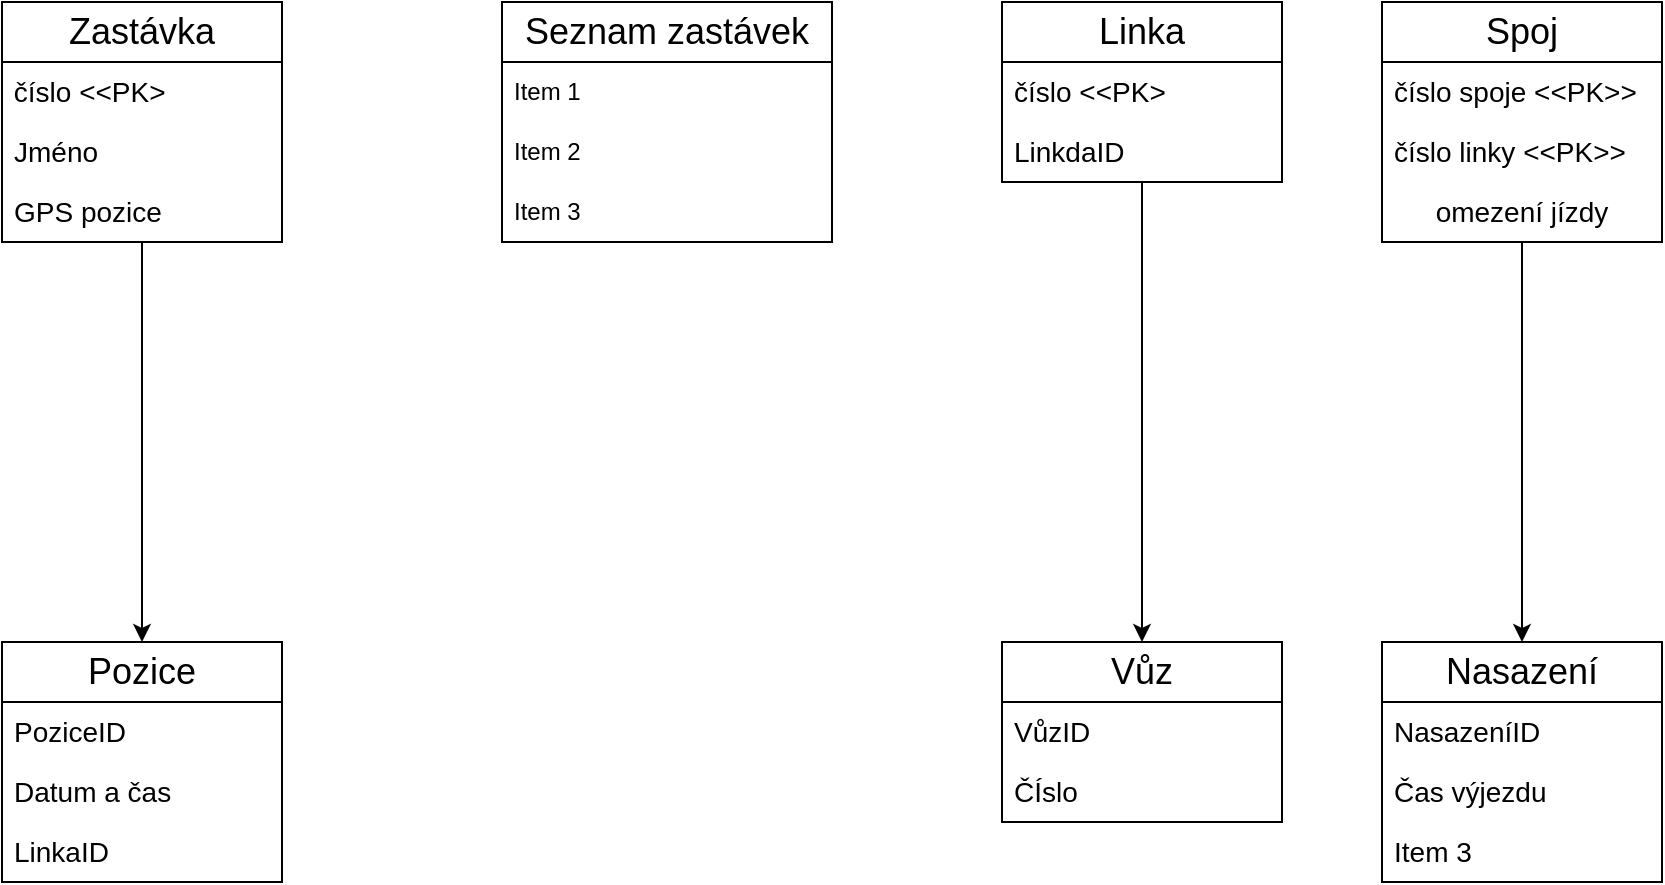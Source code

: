 <mxfile version="22.0.8" type="github">
  <diagram name="Page-1" id="-bD9WmfOeyug8CpIs4vH">
    <mxGraphModel dx="1434" dy="760" grid="1" gridSize="10" guides="1" tooltips="1" connect="1" arrows="1" fold="1" page="1" pageScale="1" pageWidth="850" pageHeight="1100" background="#ffffff" math="0" shadow="0">
      <root>
        <mxCell id="0" />
        <mxCell id="1" parent="0" />
        <mxCell id="CPpi-T0CUva5ExN3Evoc-29" style="edgeStyle=orthogonalEdgeStyle;rounded=0;orthogonalLoop=1;jettySize=auto;html=1;entryX=0.5;entryY=0;entryDx=0;entryDy=0;" parent="1" source="CPpi-T0CUva5ExN3Evoc-3" target="CPpi-T0CUva5ExN3Evoc-19" edge="1">
          <mxGeometry relative="1" as="geometry" />
        </mxCell>
        <mxCell id="CPpi-T0CUva5ExN3Evoc-3" value="&lt;font style=&quot;font-size: 18px;&quot;&gt;Zastávka&lt;/font&gt;" style="swimlane;fontStyle=0;childLayout=stackLayout;horizontal=1;startSize=30;horizontalStack=0;resizeParent=1;resizeParentMax=0;resizeLast=0;collapsible=1;marginBottom=0;whiteSpace=wrap;html=1;" parent="1" vertex="1">
          <mxGeometry x="10" y="40" width="140" height="120" as="geometry" />
        </mxCell>
        <mxCell id="J_cl9QAVBTpifiWZS7fb-1" value="&lt;font style=&quot;font-size: 14px;&quot;&gt;&amp;nbsp;číslo &amp;lt;&amp;lt;PK&amp;gt;&lt;/font&gt;" style="text;html=1;strokeColor=none;fillColor=none;align=left;verticalAlign=middle;whiteSpace=wrap;rounded=0;" vertex="1" parent="CPpi-T0CUva5ExN3Evoc-3">
          <mxGeometry y="30" width="140" height="30" as="geometry" />
        </mxCell>
        <mxCell id="CPpi-T0CUva5ExN3Evoc-5" value="&lt;font style=&quot;font-size: 14px;&quot;&gt;Jméno&lt;/font&gt;" style="text;strokeColor=none;fillColor=none;align=left;verticalAlign=middle;spacingLeft=4;spacingRight=4;overflow=hidden;points=[[0,0.5],[1,0.5]];portConstraint=eastwest;rotatable=0;whiteSpace=wrap;html=1;" parent="CPpi-T0CUva5ExN3Evoc-3" vertex="1">
          <mxGeometry y="60" width="140" height="30" as="geometry" />
        </mxCell>
        <mxCell id="CPpi-T0CUva5ExN3Evoc-6" value="&lt;font style=&quot;font-size: 14px;&quot;&gt;GPS pozice&lt;/font&gt;" style="text;strokeColor=none;fillColor=none;align=left;verticalAlign=middle;spacingLeft=4;spacingRight=4;overflow=hidden;points=[[0,0.5],[1,0.5]];portConstraint=eastwest;rotatable=0;whiteSpace=wrap;html=1;" parent="CPpi-T0CUva5ExN3Evoc-3" vertex="1">
          <mxGeometry y="90" width="140" height="30" as="geometry" />
        </mxCell>
        <mxCell id="CPpi-T0CUva5ExN3Evoc-30" style="edgeStyle=orthogonalEdgeStyle;rounded=0;orthogonalLoop=1;jettySize=auto;html=1;" parent="1" source="CPpi-T0CUva5ExN3Evoc-7" target="CPpi-T0CUva5ExN3Evoc-24" edge="1">
          <mxGeometry relative="1" as="geometry" />
        </mxCell>
        <mxCell id="CPpi-T0CUva5ExN3Evoc-7" value="&lt;font style=&quot;font-size: 18px;&quot;&gt;Linka&lt;/font&gt;" style="swimlane;fontStyle=0;childLayout=stackLayout;horizontal=1;startSize=30;horizontalStack=0;resizeParent=1;resizeParentMax=0;resizeLast=0;collapsible=1;marginBottom=0;whiteSpace=wrap;html=1;" parent="1" vertex="1">
          <mxGeometry x="510" y="40" width="140" height="90" as="geometry">
            <mxRectangle x="355" y="40" width="60" height="30" as="alternateBounds" />
          </mxGeometry>
        </mxCell>
        <mxCell id="CPpi-T0CUva5ExN3Evoc-9" value="&lt;font style=&quot;font-size: 14px;&quot;&gt;číslo &amp;lt;&amp;lt;PK&amp;gt;&lt;br&gt;&lt;/font&gt;" style="text;strokeColor=none;fillColor=none;align=left;verticalAlign=middle;spacingLeft=4;spacingRight=4;overflow=hidden;points=[[0,0.5],[1,0.5]];portConstraint=eastwest;rotatable=0;whiteSpace=wrap;html=1;" parent="CPpi-T0CUva5ExN3Evoc-7" vertex="1">
          <mxGeometry y="30" width="140" height="30" as="geometry" />
        </mxCell>
        <mxCell id="CPpi-T0CUva5ExN3Evoc-8" value="&lt;font style=&quot;font-size: 14px;&quot;&gt;LinkdaID&lt;/font&gt;" style="text;strokeColor=none;fillColor=none;align=left;verticalAlign=middle;spacingLeft=4;spacingRight=4;overflow=hidden;points=[[0,0.5],[1,0.5]];portConstraint=eastwest;rotatable=0;whiteSpace=wrap;html=1;" parent="CPpi-T0CUva5ExN3Evoc-7" vertex="1">
          <mxGeometry y="60" width="140" height="30" as="geometry" />
        </mxCell>
        <mxCell id="CPpi-T0CUva5ExN3Evoc-31" style="edgeStyle=orthogonalEdgeStyle;rounded=0;orthogonalLoop=1;jettySize=auto;html=1;entryX=0.5;entryY=0;entryDx=0;entryDy=0;" parent="1" source="CPpi-T0CUva5ExN3Evoc-11" target="CPpi-T0CUva5ExN3Evoc-15" edge="1">
          <mxGeometry relative="1" as="geometry" />
        </mxCell>
        <mxCell id="CPpi-T0CUva5ExN3Evoc-11" value="&lt;font style=&quot;font-size: 18px;&quot;&gt;Spoj&lt;/font&gt;" style="swimlane;fontStyle=0;childLayout=stackLayout;horizontal=1;startSize=30;horizontalStack=0;resizeParent=1;resizeParentMax=0;resizeLast=0;collapsible=1;marginBottom=0;whiteSpace=wrap;html=1;" parent="1" vertex="1">
          <mxGeometry x="700" y="40" width="140" height="120" as="geometry" />
        </mxCell>
        <mxCell id="CPpi-T0CUva5ExN3Evoc-13" value="&lt;font style=&quot;font-size: 14px;&quot;&gt;číslo spoje &amp;lt;&amp;lt;PK&amp;gt;&amp;gt;&lt;/font&gt;" style="text;strokeColor=none;fillColor=none;align=left;verticalAlign=middle;spacingLeft=4;spacingRight=4;overflow=hidden;points=[[0,0.5],[1,0.5]];portConstraint=eastwest;rotatable=0;whiteSpace=wrap;html=1;" parent="CPpi-T0CUva5ExN3Evoc-11" vertex="1">
          <mxGeometry y="30" width="140" height="30" as="geometry" />
        </mxCell>
        <mxCell id="CPpi-T0CUva5ExN3Evoc-14" value="&lt;font style=&quot;font-size: 14px;&quot;&gt;číslo linky &amp;lt;&amp;lt;PK&amp;gt;&amp;gt;&lt;/font&gt;" style="text;strokeColor=none;fillColor=none;align=left;verticalAlign=middle;spacingLeft=4;spacingRight=4;overflow=hidden;points=[[0,0.5],[1,0.5]];portConstraint=eastwest;rotatable=0;whiteSpace=wrap;html=1;" parent="CPpi-T0CUva5ExN3Evoc-11" vertex="1">
          <mxGeometry y="60" width="140" height="30" as="geometry" />
        </mxCell>
        <mxCell id="J_cl9QAVBTpifiWZS7fb-6" value="&lt;font style=&quot;font-size: 14px;&quot;&gt;omezení jízdy&lt;/font&gt;" style="text;html=1;strokeColor=none;fillColor=none;align=center;verticalAlign=middle;whiteSpace=wrap;rounded=0;" vertex="1" parent="CPpi-T0CUva5ExN3Evoc-11">
          <mxGeometry y="90" width="140" height="30" as="geometry" />
        </mxCell>
        <mxCell id="CPpi-T0CUva5ExN3Evoc-15" value="&lt;font style=&quot;font-size: 18px;&quot;&gt;Nasazení&lt;/font&gt;" style="swimlane;fontStyle=0;childLayout=stackLayout;horizontal=1;startSize=30;horizontalStack=0;resizeParent=1;resizeParentMax=0;resizeLast=0;collapsible=1;marginBottom=0;whiteSpace=wrap;html=1;" parent="1" vertex="1">
          <mxGeometry x="700" y="360" width="140" height="120" as="geometry" />
        </mxCell>
        <mxCell id="CPpi-T0CUva5ExN3Evoc-16" value="&lt;font style=&quot;font-size: 14px;&quot;&gt;NasazeníID&lt;/font&gt;" style="text;strokeColor=none;fillColor=none;align=left;verticalAlign=middle;spacingLeft=4;spacingRight=4;overflow=hidden;points=[[0,0.5],[1,0.5]];portConstraint=eastwest;rotatable=0;whiteSpace=wrap;html=1;" parent="CPpi-T0CUva5ExN3Evoc-15" vertex="1">
          <mxGeometry y="30" width="140" height="30" as="geometry" />
        </mxCell>
        <mxCell id="CPpi-T0CUva5ExN3Evoc-17" value="&lt;font style=&quot;font-size: 14px;&quot;&gt;Čas výjezdu&lt;/font&gt;" style="text;strokeColor=none;fillColor=none;align=left;verticalAlign=middle;spacingLeft=4;spacingRight=4;overflow=hidden;points=[[0,0.5],[1,0.5]];portConstraint=eastwest;rotatable=0;whiteSpace=wrap;html=1;" parent="CPpi-T0CUva5ExN3Evoc-15" vertex="1">
          <mxGeometry y="60" width="140" height="30" as="geometry" />
        </mxCell>
        <mxCell id="CPpi-T0CUva5ExN3Evoc-18" value="&lt;font style=&quot;font-size: 14px;&quot;&gt;Item 3&lt;/font&gt;" style="text;strokeColor=none;fillColor=none;align=left;verticalAlign=middle;spacingLeft=4;spacingRight=4;overflow=hidden;points=[[0,0.5],[1,0.5]];portConstraint=eastwest;rotatable=0;whiteSpace=wrap;html=1;" parent="CPpi-T0CUva5ExN3Evoc-15" vertex="1">
          <mxGeometry y="90" width="140" height="30" as="geometry" />
        </mxCell>
        <mxCell id="CPpi-T0CUva5ExN3Evoc-19" value="&lt;font style=&quot;font-size: 18px;&quot;&gt;Pozice&lt;/font&gt;" style="swimlane;fontStyle=0;childLayout=stackLayout;horizontal=1;startSize=30;horizontalStack=0;resizeParent=1;resizeParentMax=0;resizeLast=0;collapsible=1;marginBottom=0;whiteSpace=wrap;html=1;" parent="1" vertex="1">
          <mxGeometry x="10" y="360" width="140" height="120" as="geometry" />
        </mxCell>
        <mxCell id="CPpi-T0CUva5ExN3Evoc-20" value="&lt;font style=&quot;font-size: 14px;&quot;&gt;PoziceID&lt;/font&gt;" style="text;strokeColor=none;fillColor=none;align=left;verticalAlign=middle;spacingLeft=4;spacingRight=4;overflow=hidden;points=[[0,0.5],[1,0.5]];portConstraint=eastwest;rotatable=0;whiteSpace=wrap;html=1;" parent="CPpi-T0CUva5ExN3Evoc-19" vertex="1">
          <mxGeometry y="30" width="140" height="30" as="geometry" />
        </mxCell>
        <mxCell id="CPpi-T0CUva5ExN3Evoc-21" value="&lt;font style=&quot;font-size: 14px;&quot;&gt;Datum a čas&lt;/font&gt;" style="text;strokeColor=none;fillColor=none;align=left;verticalAlign=middle;spacingLeft=4;spacingRight=4;overflow=hidden;points=[[0,0.5],[1,0.5]];portConstraint=eastwest;rotatable=0;whiteSpace=wrap;html=1;" parent="CPpi-T0CUva5ExN3Evoc-19" vertex="1">
          <mxGeometry y="60" width="140" height="30" as="geometry" />
        </mxCell>
        <mxCell id="CPpi-T0CUva5ExN3Evoc-22" value="&lt;font style=&quot;font-size: 14px;&quot;&gt;LinkaID&lt;/font&gt;" style="text;strokeColor=none;fillColor=none;align=left;verticalAlign=middle;spacingLeft=4;spacingRight=4;overflow=hidden;points=[[0,0.5],[1,0.5]];portConstraint=eastwest;rotatable=0;whiteSpace=wrap;html=1;" parent="CPpi-T0CUva5ExN3Evoc-19" vertex="1">
          <mxGeometry y="90" width="140" height="30" as="geometry" />
        </mxCell>
        <mxCell id="CPpi-T0CUva5ExN3Evoc-24" value="&lt;font style=&quot;font-size: 18px;&quot;&gt;Vůz&lt;/font&gt;" style="swimlane;fontStyle=0;childLayout=stackLayout;horizontal=1;startSize=30;horizontalStack=0;resizeParent=1;resizeParentMax=0;resizeLast=0;collapsible=1;marginBottom=0;whiteSpace=wrap;html=1;" parent="1" vertex="1">
          <mxGeometry x="510" y="360" width="140" height="90" as="geometry" />
        </mxCell>
        <mxCell id="CPpi-T0CUva5ExN3Evoc-25" value="&lt;font style=&quot;font-size: 14px;&quot;&gt;VůzID&lt;/font&gt;" style="text;strokeColor=none;fillColor=none;align=left;verticalAlign=middle;spacingLeft=4;spacingRight=4;overflow=hidden;points=[[0,0.5],[1,0.5]];portConstraint=eastwest;rotatable=0;whiteSpace=wrap;html=1;" parent="CPpi-T0CUva5ExN3Evoc-24" vertex="1">
          <mxGeometry y="30" width="140" height="30" as="geometry" />
        </mxCell>
        <mxCell id="CPpi-T0CUva5ExN3Evoc-26" value="&lt;font style=&quot;font-size: 14px;&quot;&gt;ČÍslo&lt;/font&gt;" style="text;strokeColor=none;fillColor=none;align=left;verticalAlign=middle;spacingLeft=4;spacingRight=4;overflow=hidden;points=[[0,0.5],[1,0.5]];portConstraint=eastwest;rotatable=0;whiteSpace=wrap;html=1;" parent="CPpi-T0CUva5ExN3Evoc-24" vertex="1">
          <mxGeometry y="60" width="140" height="30" as="geometry" />
        </mxCell>
        <mxCell id="J_cl9QAVBTpifiWZS7fb-2" value="&lt;span style=&quot;font-size: 18px;&quot;&gt;Seznam zastávek&lt;/span&gt;" style="swimlane;fontStyle=0;childLayout=stackLayout;horizontal=1;startSize=30;horizontalStack=0;resizeParent=1;resizeParentMax=0;resizeLast=0;collapsible=1;marginBottom=0;whiteSpace=wrap;html=1;" vertex="1" parent="1">
          <mxGeometry x="260" y="40" width="165" height="120" as="geometry" />
        </mxCell>
        <mxCell id="J_cl9QAVBTpifiWZS7fb-3" value="Item 1" style="text;strokeColor=none;fillColor=none;align=left;verticalAlign=middle;spacingLeft=4;spacingRight=4;overflow=hidden;points=[[0,0.5],[1,0.5]];portConstraint=eastwest;rotatable=0;whiteSpace=wrap;html=1;" vertex="1" parent="J_cl9QAVBTpifiWZS7fb-2">
          <mxGeometry y="30" width="165" height="30" as="geometry" />
        </mxCell>
        <mxCell id="J_cl9QAVBTpifiWZS7fb-4" value="Item 2" style="text;strokeColor=none;fillColor=none;align=left;verticalAlign=middle;spacingLeft=4;spacingRight=4;overflow=hidden;points=[[0,0.5],[1,0.5]];portConstraint=eastwest;rotatable=0;whiteSpace=wrap;html=1;" vertex="1" parent="J_cl9QAVBTpifiWZS7fb-2">
          <mxGeometry y="60" width="165" height="30" as="geometry" />
        </mxCell>
        <mxCell id="J_cl9QAVBTpifiWZS7fb-5" value="Item 3" style="text;strokeColor=none;fillColor=none;align=left;verticalAlign=middle;spacingLeft=4;spacingRight=4;overflow=hidden;points=[[0,0.5],[1,0.5]];portConstraint=eastwest;rotatable=0;whiteSpace=wrap;html=1;" vertex="1" parent="J_cl9QAVBTpifiWZS7fb-2">
          <mxGeometry y="90" width="165" height="30" as="geometry" />
        </mxCell>
      </root>
    </mxGraphModel>
  </diagram>
</mxfile>
